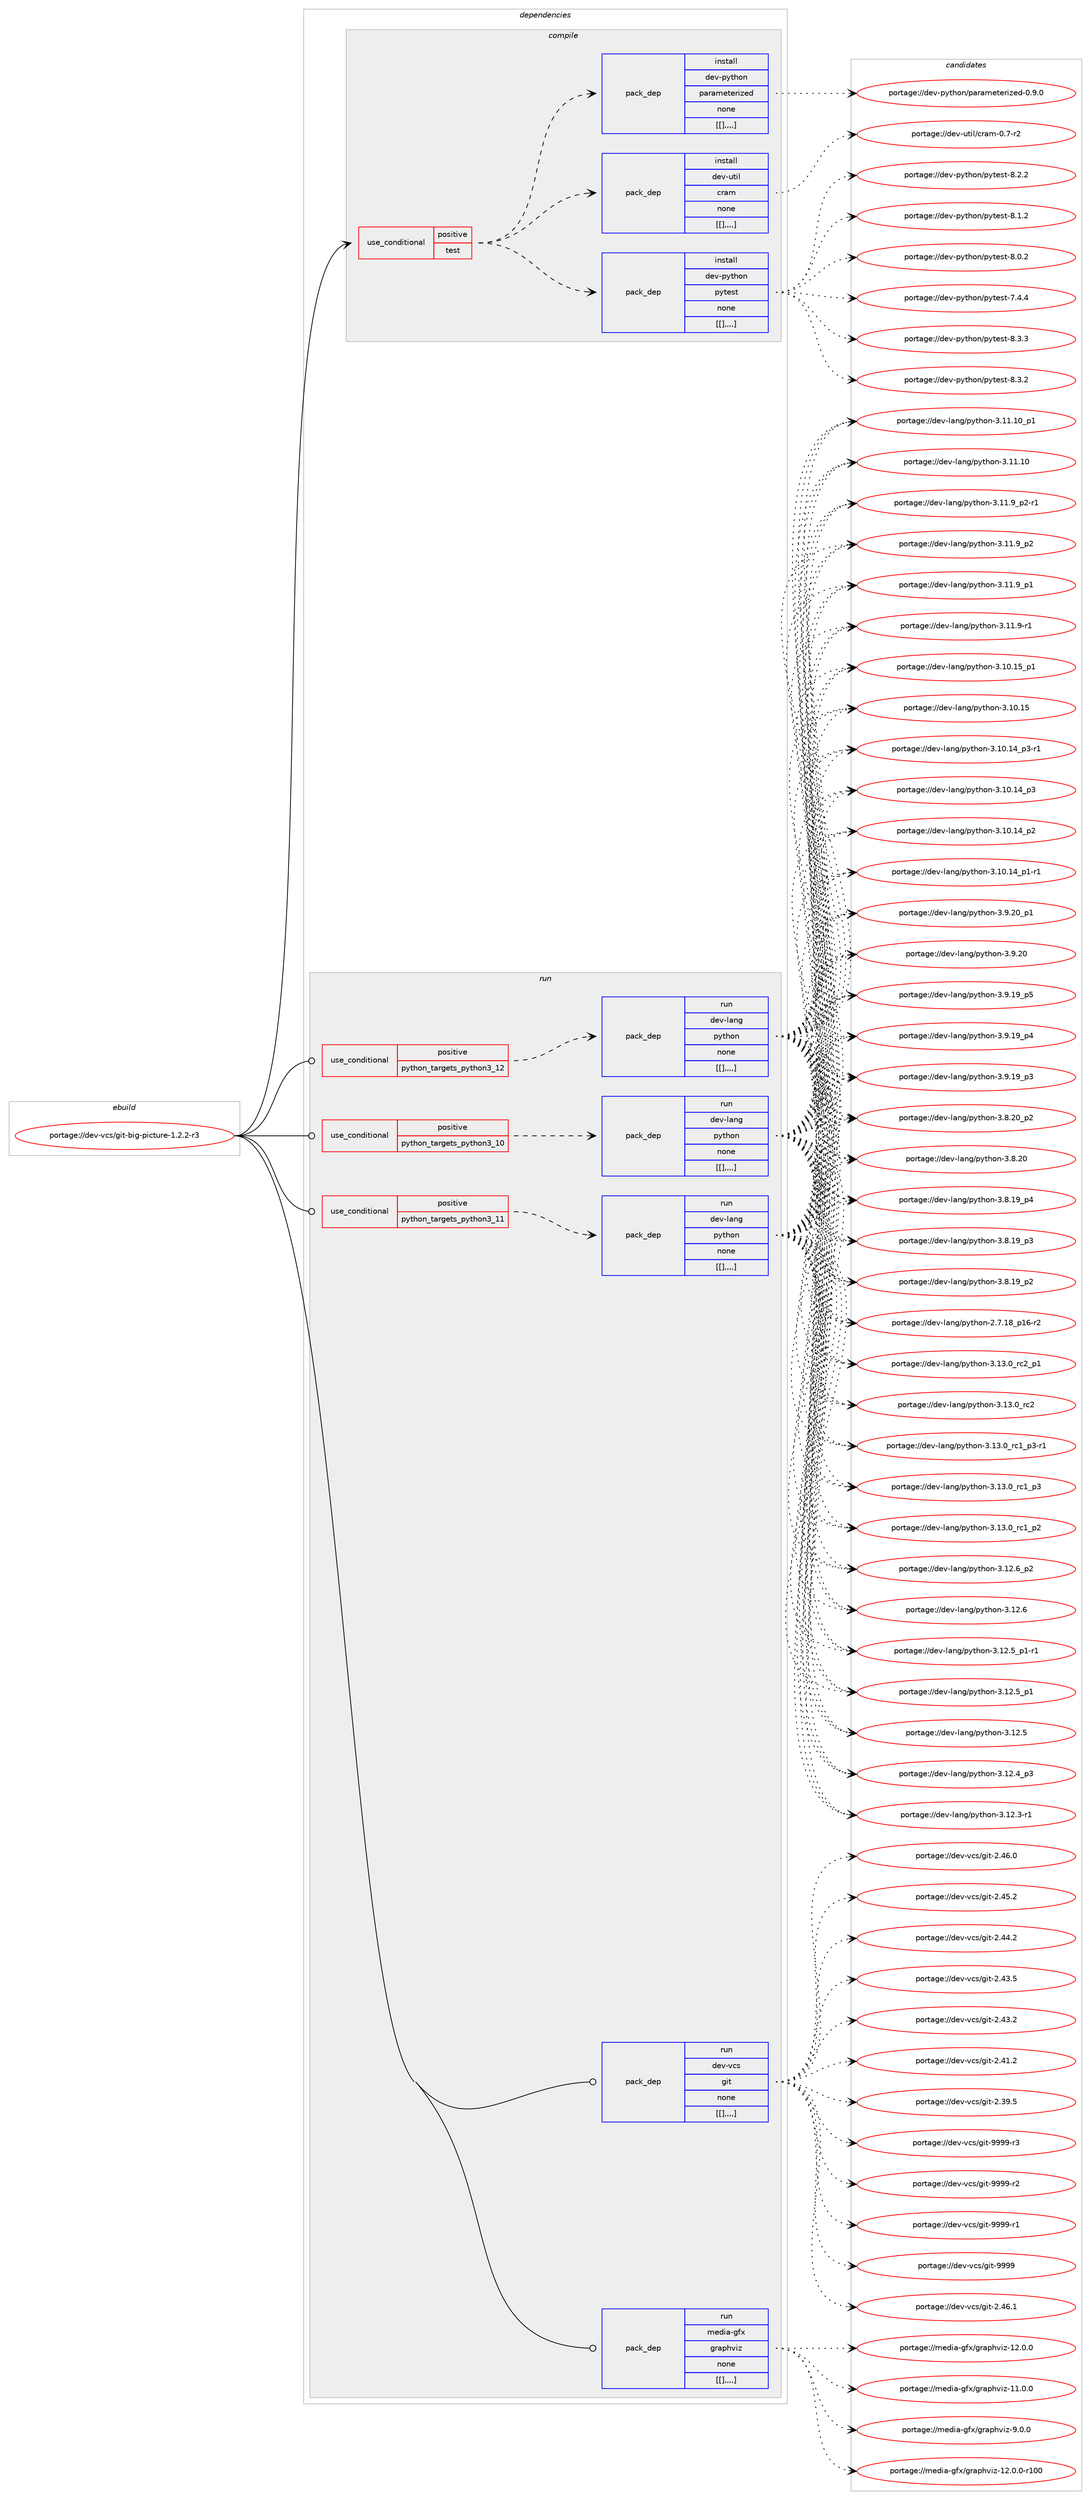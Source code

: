 digraph prolog {

# *************
# Graph options
# *************

newrank=true;
concentrate=true;
compound=true;
graph [rankdir=LR,fontname=Helvetica,fontsize=10,ranksep=1.5];#, ranksep=2.5, nodesep=0.2];
edge  [arrowhead=vee];
node  [fontname=Helvetica,fontsize=10];

# **********
# The ebuild
# **********

subgraph cluster_leftcol {
color=gray;
label=<<i>ebuild</i>>;
id [label="portage://dev-vcs/git-big-picture-1.2.2-r3", color=red, width=4, href="../dev-vcs/git-big-picture-1.2.2-r3.svg"];
}

# ****************
# The dependencies
# ****************

subgraph cluster_midcol {
color=gray;
label=<<i>dependencies</i>>;
subgraph cluster_compile {
fillcolor="#eeeeee";
style=filled;
label=<<i>compile</i>>;
subgraph cond64970 {
dependency227080 [label=<<TABLE BORDER="0" CELLBORDER="1" CELLSPACING="0" CELLPADDING="4"><TR><TD ROWSPAN="3" CELLPADDING="10">use_conditional</TD></TR><TR><TD>positive</TD></TR><TR><TD>test</TD></TR></TABLE>>, shape=none, color=red];
subgraph pack160652 {
dependency227081 [label=<<TABLE BORDER="0" CELLBORDER="1" CELLSPACING="0" CELLPADDING="4" WIDTH="220"><TR><TD ROWSPAN="6" CELLPADDING="30">pack_dep</TD></TR><TR><TD WIDTH="110">install</TD></TR><TR><TD>dev-python</TD></TR><TR><TD>parameterized</TD></TR><TR><TD>none</TD></TR><TR><TD>[[],,,,]</TD></TR></TABLE>>, shape=none, color=blue];
}
dependency227080:e -> dependency227081:w [weight=20,style="dashed",arrowhead="vee"];
subgraph pack160653 {
dependency227082 [label=<<TABLE BORDER="0" CELLBORDER="1" CELLSPACING="0" CELLPADDING="4" WIDTH="220"><TR><TD ROWSPAN="6" CELLPADDING="30">pack_dep</TD></TR><TR><TD WIDTH="110">install</TD></TR><TR><TD>dev-python</TD></TR><TR><TD>pytest</TD></TR><TR><TD>none</TD></TR><TR><TD>[[],,,,]</TD></TR></TABLE>>, shape=none, color=blue];
}
dependency227080:e -> dependency227082:w [weight=20,style="dashed",arrowhead="vee"];
subgraph pack160654 {
dependency227083 [label=<<TABLE BORDER="0" CELLBORDER="1" CELLSPACING="0" CELLPADDING="4" WIDTH="220"><TR><TD ROWSPAN="6" CELLPADDING="30">pack_dep</TD></TR><TR><TD WIDTH="110">install</TD></TR><TR><TD>dev-util</TD></TR><TR><TD>cram</TD></TR><TR><TD>none</TD></TR><TR><TD>[[],,,,]</TD></TR></TABLE>>, shape=none, color=blue];
}
dependency227080:e -> dependency227083:w [weight=20,style="dashed",arrowhead="vee"];
}
id:e -> dependency227080:w [weight=20,style="solid",arrowhead="vee"];
}
subgraph cluster_compileandrun {
fillcolor="#eeeeee";
style=filled;
label=<<i>compile and run</i>>;
}
subgraph cluster_run {
fillcolor="#eeeeee";
style=filled;
label=<<i>run</i>>;
subgraph cond64971 {
dependency227084 [label=<<TABLE BORDER="0" CELLBORDER="1" CELLSPACING="0" CELLPADDING="4"><TR><TD ROWSPAN="3" CELLPADDING="10">use_conditional</TD></TR><TR><TD>positive</TD></TR><TR><TD>python_targets_python3_10</TD></TR></TABLE>>, shape=none, color=red];
subgraph pack160655 {
dependency227085 [label=<<TABLE BORDER="0" CELLBORDER="1" CELLSPACING="0" CELLPADDING="4" WIDTH="220"><TR><TD ROWSPAN="6" CELLPADDING="30">pack_dep</TD></TR><TR><TD WIDTH="110">run</TD></TR><TR><TD>dev-lang</TD></TR><TR><TD>python</TD></TR><TR><TD>none</TD></TR><TR><TD>[[],,,,]</TD></TR></TABLE>>, shape=none, color=blue];
}
dependency227084:e -> dependency227085:w [weight=20,style="dashed",arrowhead="vee"];
}
id:e -> dependency227084:w [weight=20,style="solid",arrowhead="odot"];
subgraph cond64972 {
dependency227086 [label=<<TABLE BORDER="0" CELLBORDER="1" CELLSPACING="0" CELLPADDING="4"><TR><TD ROWSPAN="3" CELLPADDING="10">use_conditional</TD></TR><TR><TD>positive</TD></TR><TR><TD>python_targets_python3_11</TD></TR></TABLE>>, shape=none, color=red];
subgraph pack160656 {
dependency227087 [label=<<TABLE BORDER="0" CELLBORDER="1" CELLSPACING="0" CELLPADDING="4" WIDTH="220"><TR><TD ROWSPAN="6" CELLPADDING="30">pack_dep</TD></TR><TR><TD WIDTH="110">run</TD></TR><TR><TD>dev-lang</TD></TR><TR><TD>python</TD></TR><TR><TD>none</TD></TR><TR><TD>[[],,,,]</TD></TR></TABLE>>, shape=none, color=blue];
}
dependency227086:e -> dependency227087:w [weight=20,style="dashed",arrowhead="vee"];
}
id:e -> dependency227086:w [weight=20,style="solid",arrowhead="odot"];
subgraph cond64973 {
dependency227088 [label=<<TABLE BORDER="0" CELLBORDER="1" CELLSPACING="0" CELLPADDING="4"><TR><TD ROWSPAN="3" CELLPADDING="10">use_conditional</TD></TR><TR><TD>positive</TD></TR><TR><TD>python_targets_python3_12</TD></TR></TABLE>>, shape=none, color=red];
subgraph pack160657 {
dependency227089 [label=<<TABLE BORDER="0" CELLBORDER="1" CELLSPACING="0" CELLPADDING="4" WIDTH="220"><TR><TD ROWSPAN="6" CELLPADDING="30">pack_dep</TD></TR><TR><TD WIDTH="110">run</TD></TR><TR><TD>dev-lang</TD></TR><TR><TD>python</TD></TR><TR><TD>none</TD></TR><TR><TD>[[],,,,]</TD></TR></TABLE>>, shape=none, color=blue];
}
dependency227088:e -> dependency227089:w [weight=20,style="dashed",arrowhead="vee"];
}
id:e -> dependency227088:w [weight=20,style="solid",arrowhead="odot"];
subgraph pack160658 {
dependency227090 [label=<<TABLE BORDER="0" CELLBORDER="1" CELLSPACING="0" CELLPADDING="4" WIDTH="220"><TR><TD ROWSPAN="6" CELLPADDING="30">pack_dep</TD></TR><TR><TD WIDTH="110">run</TD></TR><TR><TD>dev-vcs</TD></TR><TR><TD>git</TD></TR><TR><TD>none</TD></TR><TR><TD>[[],,,,]</TD></TR></TABLE>>, shape=none, color=blue];
}
id:e -> dependency227090:w [weight=20,style="solid",arrowhead="odot"];
subgraph pack160659 {
dependency227091 [label=<<TABLE BORDER="0" CELLBORDER="1" CELLSPACING="0" CELLPADDING="4" WIDTH="220"><TR><TD ROWSPAN="6" CELLPADDING="30">pack_dep</TD></TR><TR><TD WIDTH="110">run</TD></TR><TR><TD>media-gfx</TD></TR><TR><TD>graphviz</TD></TR><TR><TD>none</TD></TR><TR><TD>[[],,,,]</TD></TR></TABLE>>, shape=none, color=blue];
}
id:e -> dependency227091:w [weight=20,style="solid",arrowhead="odot"];
}
}

# **************
# The candidates
# **************

subgraph cluster_choices {
rank=same;
color=gray;
label=<<i>candidates</i>>;

subgraph choice160652 {
color=black;
nodesep=1;
choice10010111845112121116104111110471129711497109101116101114105122101100454846574648 [label="portage://dev-python/parameterized-0.9.0", color=red, width=4,href="../dev-python/parameterized-0.9.0.svg"];
dependency227081:e -> choice10010111845112121116104111110471129711497109101116101114105122101100454846574648:w [style=dotted,weight="100"];
}
subgraph choice160653 {
color=black;
nodesep=1;
choice1001011184511212111610411111047112121116101115116455646514651 [label="portage://dev-python/pytest-8.3.3", color=red, width=4,href="../dev-python/pytest-8.3.3.svg"];
choice1001011184511212111610411111047112121116101115116455646514650 [label="portage://dev-python/pytest-8.3.2", color=red, width=4,href="../dev-python/pytest-8.3.2.svg"];
choice1001011184511212111610411111047112121116101115116455646504650 [label="portage://dev-python/pytest-8.2.2", color=red, width=4,href="../dev-python/pytest-8.2.2.svg"];
choice1001011184511212111610411111047112121116101115116455646494650 [label="portage://dev-python/pytest-8.1.2", color=red, width=4,href="../dev-python/pytest-8.1.2.svg"];
choice1001011184511212111610411111047112121116101115116455646484650 [label="portage://dev-python/pytest-8.0.2", color=red, width=4,href="../dev-python/pytest-8.0.2.svg"];
choice1001011184511212111610411111047112121116101115116455546524652 [label="portage://dev-python/pytest-7.4.4", color=red, width=4,href="../dev-python/pytest-7.4.4.svg"];
dependency227082:e -> choice1001011184511212111610411111047112121116101115116455646514651:w [style=dotted,weight="100"];
dependency227082:e -> choice1001011184511212111610411111047112121116101115116455646514650:w [style=dotted,weight="100"];
dependency227082:e -> choice1001011184511212111610411111047112121116101115116455646504650:w [style=dotted,weight="100"];
dependency227082:e -> choice1001011184511212111610411111047112121116101115116455646494650:w [style=dotted,weight="100"];
dependency227082:e -> choice1001011184511212111610411111047112121116101115116455646484650:w [style=dotted,weight="100"];
dependency227082:e -> choice1001011184511212111610411111047112121116101115116455546524652:w [style=dotted,weight="100"];
}
subgraph choice160654 {
color=black;
nodesep=1;
choice10010111845117116105108479911497109454846554511450 [label="portage://dev-util/cram-0.7-r2", color=red, width=4,href="../dev-util/cram-0.7-r2.svg"];
dependency227083:e -> choice10010111845117116105108479911497109454846554511450:w [style=dotted,weight="100"];
}
subgraph choice160655 {
color=black;
nodesep=1;
choice100101118451089711010347112121116104111110455146495146489511499509511249 [label="portage://dev-lang/python-3.13.0_rc2_p1", color=red, width=4,href="../dev-lang/python-3.13.0_rc2_p1.svg"];
choice10010111845108971101034711212111610411111045514649514648951149950 [label="portage://dev-lang/python-3.13.0_rc2", color=red, width=4,href="../dev-lang/python-3.13.0_rc2.svg"];
choice1001011184510897110103471121211161041111104551464951464895114994995112514511449 [label="portage://dev-lang/python-3.13.0_rc1_p3-r1", color=red, width=4,href="../dev-lang/python-3.13.0_rc1_p3-r1.svg"];
choice100101118451089711010347112121116104111110455146495146489511499499511251 [label="portage://dev-lang/python-3.13.0_rc1_p3", color=red, width=4,href="../dev-lang/python-3.13.0_rc1_p3.svg"];
choice100101118451089711010347112121116104111110455146495146489511499499511250 [label="portage://dev-lang/python-3.13.0_rc1_p2", color=red, width=4,href="../dev-lang/python-3.13.0_rc1_p2.svg"];
choice100101118451089711010347112121116104111110455146495046549511250 [label="portage://dev-lang/python-3.12.6_p2", color=red, width=4,href="../dev-lang/python-3.12.6_p2.svg"];
choice10010111845108971101034711212111610411111045514649504654 [label="portage://dev-lang/python-3.12.6", color=red, width=4,href="../dev-lang/python-3.12.6.svg"];
choice1001011184510897110103471121211161041111104551464950465395112494511449 [label="portage://dev-lang/python-3.12.5_p1-r1", color=red, width=4,href="../dev-lang/python-3.12.5_p1-r1.svg"];
choice100101118451089711010347112121116104111110455146495046539511249 [label="portage://dev-lang/python-3.12.5_p1", color=red, width=4,href="../dev-lang/python-3.12.5_p1.svg"];
choice10010111845108971101034711212111610411111045514649504653 [label="portage://dev-lang/python-3.12.5", color=red, width=4,href="../dev-lang/python-3.12.5.svg"];
choice100101118451089711010347112121116104111110455146495046529511251 [label="portage://dev-lang/python-3.12.4_p3", color=red, width=4,href="../dev-lang/python-3.12.4_p3.svg"];
choice100101118451089711010347112121116104111110455146495046514511449 [label="portage://dev-lang/python-3.12.3-r1", color=red, width=4,href="../dev-lang/python-3.12.3-r1.svg"];
choice10010111845108971101034711212111610411111045514649494649489511249 [label="portage://dev-lang/python-3.11.10_p1", color=red, width=4,href="../dev-lang/python-3.11.10_p1.svg"];
choice1001011184510897110103471121211161041111104551464949464948 [label="portage://dev-lang/python-3.11.10", color=red, width=4,href="../dev-lang/python-3.11.10.svg"];
choice1001011184510897110103471121211161041111104551464949465795112504511449 [label="portage://dev-lang/python-3.11.9_p2-r1", color=red, width=4,href="../dev-lang/python-3.11.9_p2-r1.svg"];
choice100101118451089711010347112121116104111110455146494946579511250 [label="portage://dev-lang/python-3.11.9_p2", color=red, width=4,href="../dev-lang/python-3.11.9_p2.svg"];
choice100101118451089711010347112121116104111110455146494946579511249 [label="portage://dev-lang/python-3.11.9_p1", color=red, width=4,href="../dev-lang/python-3.11.9_p1.svg"];
choice100101118451089711010347112121116104111110455146494946574511449 [label="portage://dev-lang/python-3.11.9-r1", color=red, width=4,href="../dev-lang/python-3.11.9-r1.svg"];
choice10010111845108971101034711212111610411111045514649484649539511249 [label="portage://dev-lang/python-3.10.15_p1", color=red, width=4,href="../dev-lang/python-3.10.15_p1.svg"];
choice1001011184510897110103471121211161041111104551464948464953 [label="portage://dev-lang/python-3.10.15", color=red, width=4,href="../dev-lang/python-3.10.15.svg"];
choice100101118451089711010347112121116104111110455146494846495295112514511449 [label="portage://dev-lang/python-3.10.14_p3-r1", color=red, width=4,href="../dev-lang/python-3.10.14_p3-r1.svg"];
choice10010111845108971101034711212111610411111045514649484649529511251 [label="portage://dev-lang/python-3.10.14_p3", color=red, width=4,href="../dev-lang/python-3.10.14_p3.svg"];
choice10010111845108971101034711212111610411111045514649484649529511250 [label="portage://dev-lang/python-3.10.14_p2", color=red, width=4,href="../dev-lang/python-3.10.14_p2.svg"];
choice100101118451089711010347112121116104111110455146494846495295112494511449 [label="portage://dev-lang/python-3.10.14_p1-r1", color=red, width=4,href="../dev-lang/python-3.10.14_p1-r1.svg"];
choice100101118451089711010347112121116104111110455146574650489511249 [label="portage://dev-lang/python-3.9.20_p1", color=red, width=4,href="../dev-lang/python-3.9.20_p1.svg"];
choice10010111845108971101034711212111610411111045514657465048 [label="portage://dev-lang/python-3.9.20", color=red, width=4,href="../dev-lang/python-3.9.20.svg"];
choice100101118451089711010347112121116104111110455146574649579511253 [label="portage://dev-lang/python-3.9.19_p5", color=red, width=4,href="../dev-lang/python-3.9.19_p5.svg"];
choice100101118451089711010347112121116104111110455146574649579511252 [label="portage://dev-lang/python-3.9.19_p4", color=red, width=4,href="../dev-lang/python-3.9.19_p4.svg"];
choice100101118451089711010347112121116104111110455146574649579511251 [label="portage://dev-lang/python-3.9.19_p3", color=red, width=4,href="../dev-lang/python-3.9.19_p3.svg"];
choice100101118451089711010347112121116104111110455146564650489511250 [label="portage://dev-lang/python-3.8.20_p2", color=red, width=4,href="../dev-lang/python-3.8.20_p2.svg"];
choice10010111845108971101034711212111610411111045514656465048 [label="portage://dev-lang/python-3.8.20", color=red, width=4,href="../dev-lang/python-3.8.20.svg"];
choice100101118451089711010347112121116104111110455146564649579511252 [label="portage://dev-lang/python-3.8.19_p4", color=red, width=4,href="../dev-lang/python-3.8.19_p4.svg"];
choice100101118451089711010347112121116104111110455146564649579511251 [label="portage://dev-lang/python-3.8.19_p3", color=red, width=4,href="../dev-lang/python-3.8.19_p3.svg"];
choice100101118451089711010347112121116104111110455146564649579511250 [label="portage://dev-lang/python-3.8.19_p2", color=red, width=4,href="../dev-lang/python-3.8.19_p2.svg"];
choice100101118451089711010347112121116104111110455046554649569511249544511450 [label="portage://dev-lang/python-2.7.18_p16-r2", color=red, width=4,href="../dev-lang/python-2.7.18_p16-r2.svg"];
dependency227085:e -> choice100101118451089711010347112121116104111110455146495146489511499509511249:w [style=dotted,weight="100"];
dependency227085:e -> choice10010111845108971101034711212111610411111045514649514648951149950:w [style=dotted,weight="100"];
dependency227085:e -> choice1001011184510897110103471121211161041111104551464951464895114994995112514511449:w [style=dotted,weight="100"];
dependency227085:e -> choice100101118451089711010347112121116104111110455146495146489511499499511251:w [style=dotted,weight="100"];
dependency227085:e -> choice100101118451089711010347112121116104111110455146495146489511499499511250:w [style=dotted,weight="100"];
dependency227085:e -> choice100101118451089711010347112121116104111110455146495046549511250:w [style=dotted,weight="100"];
dependency227085:e -> choice10010111845108971101034711212111610411111045514649504654:w [style=dotted,weight="100"];
dependency227085:e -> choice1001011184510897110103471121211161041111104551464950465395112494511449:w [style=dotted,weight="100"];
dependency227085:e -> choice100101118451089711010347112121116104111110455146495046539511249:w [style=dotted,weight="100"];
dependency227085:e -> choice10010111845108971101034711212111610411111045514649504653:w [style=dotted,weight="100"];
dependency227085:e -> choice100101118451089711010347112121116104111110455146495046529511251:w [style=dotted,weight="100"];
dependency227085:e -> choice100101118451089711010347112121116104111110455146495046514511449:w [style=dotted,weight="100"];
dependency227085:e -> choice10010111845108971101034711212111610411111045514649494649489511249:w [style=dotted,weight="100"];
dependency227085:e -> choice1001011184510897110103471121211161041111104551464949464948:w [style=dotted,weight="100"];
dependency227085:e -> choice1001011184510897110103471121211161041111104551464949465795112504511449:w [style=dotted,weight="100"];
dependency227085:e -> choice100101118451089711010347112121116104111110455146494946579511250:w [style=dotted,weight="100"];
dependency227085:e -> choice100101118451089711010347112121116104111110455146494946579511249:w [style=dotted,weight="100"];
dependency227085:e -> choice100101118451089711010347112121116104111110455146494946574511449:w [style=dotted,weight="100"];
dependency227085:e -> choice10010111845108971101034711212111610411111045514649484649539511249:w [style=dotted,weight="100"];
dependency227085:e -> choice1001011184510897110103471121211161041111104551464948464953:w [style=dotted,weight="100"];
dependency227085:e -> choice100101118451089711010347112121116104111110455146494846495295112514511449:w [style=dotted,weight="100"];
dependency227085:e -> choice10010111845108971101034711212111610411111045514649484649529511251:w [style=dotted,weight="100"];
dependency227085:e -> choice10010111845108971101034711212111610411111045514649484649529511250:w [style=dotted,weight="100"];
dependency227085:e -> choice100101118451089711010347112121116104111110455146494846495295112494511449:w [style=dotted,weight="100"];
dependency227085:e -> choice100101118451089711010347112121116104111110455146574650489511249:w [style=dotted,weight="100"];
dependency227085:e -> choice10010111845108971101034711212111610411111045514657465048:w [style=dotted,weight="100"];
dependency227085:e -> choice100101118451089711010347112121116104111110455146574649579511253:w [style=dotted,weight="100"];
dependency227085:e -> choice100101118451089711010347112121116104111110455146574649579511252:w [style=dotted,weight="100"];
dependency227085:e -> choice100101118451089711010347112121116104111110455146574649579511251:w [style=dotted,weight="100"];
dependency227085:e -> choice100101118451089711010347112121116104111110455146564650489511250:w [style=dotted,weight="100"];
dependency227085:e -> choice10010111845108971101034711212111610411111045514656465048:w [style=dotted,weight="100"];
dependency227085:e -> choice100101118451089711010347112121116104111110455146564649579511252:w [style=dotted,weight="100"];
dependency227085:e -> choice100101118451089711010347112121116104111110455146564649579511251:w [style=dotted,weight="100"];
dependency227085:e -> choice100101118451089711010347112121116104111110455146564649579511250:w [style=dotted,weight="100"];
dependency227085:e -> choice100101118451089711010347112121116104111110455046554649569511249544511450:w [style=dotted,weight="100"];
}
subgraph choice160656 {
color=black;
nodesep=1;
choice100101118451089711010347112121116104111110455146495146489511499509511249 [label="portage://dev-lang/python-3.13.0_rc2_p1", color=red, width=4,href="../dev-lang/python-3.13.0_rc2_p1.svg"];
choice10010111845108971101034711212111610411111045514649514648951149950 [label="portage://dev-lang/python-3.13.0_rc2", color=red, width=4,href="../dev-lang/python-3.13.0_rc2.svg"];
choice1001011184510897110103471121211161041111104551464951464895114994995112514511449 [label="portage://dev-lang/python-3.13.0_rc1_p3-r1", color=red, width=4,href="../dev-lang/python-3.13.0_rc1_p3-r1.svg"];
choice100101118451089711010347112121116104111110455146495146489511499499511251 [label="portage://dev-lang/python-3.13.0_rc1_p3", color=red, width=4,href="../dev-lang/python-3.13.0_rc1_p3.svg"];
choice100101118451089711010347112121116104111110455146495146489511499499511250 [label="portage://dev-lang/python-3.13.0_rc1_p2", color=red, width=4,href="../dev-lang/python-3.13.0_rc1_p2.svg"];
choice100101118451089711010347112121116104111110455146495046549511250 [label="portage://dev-lang/python-3.12.6_p2", color=red, width=4,href="../dev-lang/python-3.12.6_p2.svg"];
choice10010111845108971101034711212111610411111045514649504654 [label="portage://dev-lang/python-3.12.6", color=red, width=4,href="../dev-lang/python-3.12.6.svg"];
choice1001011184510897110103471121211161041111104551464950465395112494511449 [label="portage://dev-lang/python-3.12.5_p1-r1", color=red, width=4,href="../dev-lang/python-3.12.5_p1-r1.svg"];
choice100101118451089711010347112121116104111110455146495046539511249 [label="portage://dev-lang/python-3.12.5_p1", color=red, width=4,href="../dev-lang/python-3.12.5_p1.svg"];
choice10010111845108971101034711212111610411111045514649504653 [label="portage://dev-lang/python-3.12.5", color=red, width=4,href="../dev-lang/python-3.12.5.svg"];
choice100101118451089711010347112121116104111110455146495046529511251 [label="portage://dev-lang/python-3.12.4_p3", color=red, width=4,href="../dev-lang/python-3.12.4_p3.svg"];
choice100101118451089711010347112121116104111110455146495046514511449 [label="portage://dev-lang/python-3.12.3-r1", color=red, width=4,href="../dev-lang/python-3.12.3-r1.svg"];
choice10010111845108971101034711212111610411111045514649494649489511249 [label="portage://dev-lang/python-3.11.10_p1", color=red, width=4,href="../dev-lang/python-3.11.10_p1.svg"];
choice1001011184510897110103471121211161041111104551464949464948 [label="portage://dev-lang/python-3.11.10", color=red, width=4,href="../dev-lang/python-3.11.10.svg"];
choice1001011184510897110103471121211161041111104551464949465795112504511449 [label="portage://dev-lang/python-3.11.9_p2-r1", color=red, width=4,href="../dev-lang/python-3.11.9_p2-r1.svg"];
choice100101118451089711010347112121116104111110455146494946579511250 [label="portage://dev-lang/python-3.11.9_p2", color=red, width=4,href="../dev-lang/python-3.11.9_p2.svg"];
choice100101118451089711010347112121116104111110455146494946579511249 [label="portage://dev-lang/python-3.11.9_p1", color=red, width=4,href="../dev-lang/python-3.11.9_p1.svg"];
choice100101118451089711010347112121116104111110455146494946574511449 [label="portage://dev-lang/python-3.11.9-r1", color=red, width=4,href="../dev-lang/python-3.11.9-r1.svg"];
choice10010111845108971101034711212111610411111045514649484649539511249 [label="portage://dev-lang/python-3.10.15_p1", color=red, width=4,href="../dev-lang/python-3.10.15_p1.svg"];
choice1001011184510897110103471121211161041111104551464948464953 [label="portage://dev-lang/python-3.10.15", color=red, width=4,href="../dev-lang/python-3.10.15.svg"];
choice100101118451089711010347112121116104111110455146494846495295112514511449 [label="portage://dev-lang/python-3.10.14_p3-r1", color=red, width=4,href="../dev-lang/python-3.10.14_p3-r1.svg"];
choice10010111845108971101034711212111610411111045514649484649529511251 [label="portage://dev-lang/python-3.10.14_p3", color=red, width=4,href="../dev-lang/python-3.10.14_p3.svg"];
choice10010111845108971101034711212111610411111045514649484649529511250 [label="portage://dev-lang/python-3.10.14_p2", color=red, width=4,href="../dev-lang/python-3.10.14_p2.svg"];
choice100101118451089711010347112121116104111110455146494846495295112494511449 [label="portage://dev-lang/python-3.10.14_p1-r1", color=red, width=4,href="../dev-lang/python-3.10.14_p1-r1.svg"];
choice100101118451089711010347112121116104111110455146574650489511249 [label="portage://dev-lang/python-3.9.20_p1", color=red, width=4,href="../dev-lang/python-3.9.20_p1.svg"];
choice10010111845108971101034711212111610411111045514657465048 [label="portage://dev-lang/python-3.9.20", color=red, width=4,href="../dev-lang/python-3.9.20.svg"];
choice100101118451089711010347112121116104111110455146574649579511253 [label="portage://dev-lang/python-3.9.19_p5", color=red, width=4,href="../dev-lang/python-3.9.19_p5.svg"];
choice100101118451089711010347112121116104111110455146574649579511252 [label="portage://dev-lang/python-3.9.19_p4", color=red, width=4,href="../dev-lang/python-3.9.19_p4.svg"];
choice100101118451089711010347112121116104111110455146574649579511251 [label="portage://dev-lang/python-3.9.19_p3", color=red, width=4,href="../dev-lang/python-3.9.19_p3.svg"];
choice100101118451089711010347112121116104111110455146564650489511250 [label="portage://dev-lang/python-3.8.20_p2", color=red, width=4,href="../dev-lang/python-3.8.20_p2.svg"];
choice10010111845108971101034711212111610411111045514656465048 [label="portage://dev-lang/python-3.8.20", color=red, width=4,href="../dev-lang/python-3.8.20.svg"];
choice100101118451089711010347112121116104111110455146564649579511252 [label="portage://dev-lang/python-3.8.19_p4", color=red, width=4,href="../dev-lang/python-3.8.19_p4.svg"];
choice100101118451089711010347112121116104111110455146564649579511251 [label="portage://dev-lang/python-3.8.19_p3", color=red, width=4,href="../dev-lang/python-3.8.19_p3.svg"];
choice100101118451089711010347112121116104111110455146564649579511250 [label="portage://dev-lang/python-3.8.19_p2", color=red, width=4,href="../dev-lang/python-3.8.19_p2.svg"];
choice100101118451089711010347112121116104111110455046554649569511249544511450 [label="portage://dev-lang/python-2.7.18_p16-r2", color=red, width=4,href="../dev-lang/python-2.7.18_p16-r2.svg"];
dependency227087:e -> choice100101118451089711010347112121116104111110455146495146489511499509511249:w [style=dotted,weight="100"];
dependency227087:e -> choice10010111845108971101034711212111610411111045514649514648951149950:w [style=dotted,weight="100"];
dependency227087:e -> choice1001011184510897110103471121211161041111104551464951464895114994995112514511449:w [style=dotted,weight="100"];
dependency227087:e -> choice100101118451089711010347112121116104111110455146495146489511499499511251:w [style=dotted,weight="100"];
dependency227087:e -> choice100101118451089711010347112121116104111110455146495146489511499499511250:w [style=dotted,weight="100"];
dependency227087:e -> choice100101118451089711010347112121116104111110455146495046549511250:w [style=dotted,weight="100"];
dependency227087:e -> choice10010111845108971101034711212111610411111045514649504654:w [style=dotted,weight="100"];
dependency227087:e -> choice1001011184510897110103471121211161041111104551464950465395112494511449:w [style=dotted,weight="100"];
dependency227087:e -> choice100101118451089711010347112121116104111110455146495046539511249:w [style=dotted,weight="100"];
dependency227087:e -> choice10010111845108971101034711212111610411111045514649504653:w [style=dotted,weight="100"];
dependency227087:e -> choice100101118451089711010347112121116104111110455146495046529511251:w [style=dotted,weight="100"];
dependency227087:e -> choice100101118451089711010347112121116104111110455146495046514511449:w [style=dotted,weight="100"];
dependency227087:e -> choice10010111845108971101034711212111610411111045514649494649489511249:w [style=dotted,weight="100"];
dependency227087:e -> choice1001011184510897110103471121211161041111104551464949464948:w [style=dotted,weight="100"];
dependency227087:e -> choice1001011184510897110103471121211161041111104551464949465795112504511449:w [style=dotted,weight="100"];
dependency227087:e -> choice100101118451089711010347112121116104111110455146494946579511250:w [style=dotted,weight="100"];
dependency227087:e -> choice100101118451089711010347112121116104111110455146494946579511249:w [style=dotted,weight="100"];
dependency227087:e -> choice100101118451089711010347112121116104111110455146494946574511449:w [style=dotted,weight="100"];
dependency227087:e -> choice10010111845108971101034711212111610411111045514649484649539511249:w [style=dotted,weight="100"];
dependency227087:e -> choice1001011184510897110103471121211161041111104551464948464953:w [style=dotted,weight="100"];
dependency227087:e -> choice100101118451089711010347112121116104111110455146494846495295112514511449:w [style=dotted,weight="100"];
dependency227087:e -> choice10010111845108971101034711212111610411111045514649484649529511251:w [style=dotted,weight="100"];
dependency227087:e -> choice10010111845108971101034711212111610411111045514649484649529511250:w [style=dotted,weight="100"];
dependency227087:e -> choice100101118451089711010347112121116104111110455146494846495295112494511449:w [style=dotted,weight="100"];
dependency227087:e -> choice100101118451089711010347112121116104111110455146574650489511249:w [style=dotted,weight="100"];
dependency227087:e -> choice10010111845108971101034711212111610411111045514657465048:w [style=dotted,weight="100"];
dependency227087:e -> choice100101118451089711010347112121116104111110455146574649579511253:w [style=dotted,weight="100"];
dependency227087:e -> choice100101118451089711010347112121116104111110455146574649579511252:w [style=dotted,weight="100"];
dependency227087:e -> choice100101118451089711010347112121116104111110455146574649579511251:w [style=dotted,weight="100"];
dependency227087:e -> choice100101118451089711010347112121116104111110455146564650489511250:w [style=dotted,weight="100"];
dependency227087:e -> choice10010111845108971101034711212111610411111045514656465048:w [style=dotted,weight="100"];
dependency227087:e -> choice100101118451089711010347112121116104111110455146564649579511252:w [style=dotted,weight="100"];
dependency227087:e -> choice100101118451089711010347112121116104111110455146564649579511251:w [style=dotted,weight="100"];
dependency227087:e -> choice100101118451089711010347112121116104111110455146564649579511250:w [style=dotted,weight="100"];
dependency227087:e -> choice100101118451089711010347112121116104111110455046554649569511249544511450:w [style=dotted,weight="100"];
}
subgraph choice160657 {
color=black;
nodesep=1;
choice100101118451089711010347112121116104111110455146495146489511499509511249 [label="portage://dev-lang/python-3.13.0_rc2_p1", color=red, width=4,href="../dev-lang/python-3.13.0_rc2_p1.svg"];
choice10010111845108971101034711212111610411111045514649514648951149950 [label="portage://dev-lang/python-3.13.0_rc2", color=red, width=4,href="../dev-lang/python-3.13.0_rc2.svg"];
choice1001011184510897110103471121211161041111104551464951464895114994995112514511449 [label="portage://dev-lang/python-3.13.0_rc1_p3-r1", color=red, width=4,href="../dev-lang/python-3.13.0_rc1_p3-r1.svg"];
choice100101118451089711010347112121116104111110455146495146489511499499511251 [label="portage://dev-lang/python-3.13.0_rc1_p3", color=red, width=4,href="../dev-lang/python-3.13.0_rc1_p3.svg"];
choice100101118451089711010347112121116104111110455146495146489511499499511250 [label="portage://dev-lang/python-3.13.0_rc1_p2", color=red, width=4,href="../dev-lang/python-3.13.0_rc1_p2.svg"];
choice100101118451089711010347112121116104111110455146495046549511250 [label="portage://dev-lang/python-3.12.6_p2", color=red, width=4,href="../dev-lang/python-3.12.6_p2.svg"];
choice10010111845108971101034711212111610411111045514649504654 [label="portage://dev-lang/python-3.12.6", color=red, width=4,href="../dev-lang/python-3.12.6.svg"];
choice1001011184510897110103471121211161041111104551464950465395112494511449 [label="portage://dev-lang/python-3.12.5_p1-r1", color=red, width=4,href="../dev-lang/python-3.12.5_p1-r1.svg"];
choice100101118451089711010347112121116104111110455146495046539511249 [label="portage://dev-lang/python-3.12.5_p1", color=red, width=4,href="../dev-lang/python-3.12.5_p1.svg"];
choice10010111845108971101034711212111610411111045514649504653 [label="portage://dev-lang/python-3.12.5", color=red, width=4,href="../dev-lang/python-3.12.5.svg"];
choice100101118451089711010347112121116104111110455146495046529511251 [label="portage://dev-lang/python-3.12.4_p3", color=red, width=4,href="../dev-lang/python-3.12.4_p3.svg"];
choice100101118451089711010347112121116104111110455146495046514511449 [label="portage://dev-lang/python-3.12.3-r1", color=red, width=4,href="../dev-lang/python-3.12.3-r1.svg"];
choice10010111845108971101034711212111610411111045514649494649489511249 [label="portage://dev-lang/python-3.11.10_p1", color=red, width=4,href="../dev-lang/python-3.11.10_p1.svg"];
choice1001011184510897110103471121211161041111104551464949464948 [label="portage://dev-lang/python-3.11.10", color=red, width=4,href="../dev-lang/python-3.11.10.svg"];
choice1001011184510897110103471121211161041111104551464949465795112504511449 [label="portage://dev-lang/python-3.11.9_p2-r1", color=red, width=4,href="../dev-lang/python-3.11.9_p2-r1.svg"];
choice100101118451089711010347112121116104111110455146494946579511250 [label="portage://dev-lang/python-3.11.9_p2", color=red, width=4,href="../dev-lang/python-3.11.9_p2.svg"];
choice100101118451089711010347112121116104111110455146494946579511249 [label="portage://dev-lang/python-3.11.9_p1", color=red, width=4,href="../dev-lang/python-3.11.9_p1.svg"];
choice100101118451089711010347112121116104111110455146494946574511449 [label="portage://dev-lang/python-3.11.9-r1", color=red, width=4,href="../dev-lang/python-3.11.9-r1.svg"];
choice10010111845108971101034711212111610411111045514649484649539511249 [label="portage://dev-lang/python-3.10.15_p1", color=red, width=4,href="../dev-lang/python-3.10.15_p1.svg"];
choice1001011184510897110103471121211161041111104551464948464953 [label="portage://dev-lang/python-3.10.15", color=red, width=4,href="../dev-lang/python-3.10.15.svg"];
choice100101118451089711010347112121116104111110455146494846495295112514511449 [label="portage://dev-lang/python-3.10.14_p3-r1", color=red, width=4,href="../dev-lang/python-3.10.14_p3-r1.svg"];
choice10010111845108971101034711212111610411111045514649484649529511251 [label="portage://dev-lang/python-3.10.14_p3", color=red, width=4,href="../dev-lang/python-3.10.14_p3.svg"];
choice10010111845108971101034711212111610411111045514649484649529511250 [label="portage://dev-lang/python-3.10.14_p2", color=red, width=4,href="../dev-lang/python-3.10.14_p2.svg"];
choice100101118451089711010347112121116104111110455146494846495295112494511449 [label="portage://dev-lang/python-3.10.14_p1-r1", color=red, width=4,href="../dev-lang/python-3.10.14_p1-r1.svg"];
choice100101118451089711010347112121116104111110455146574650489511249 [label="portage://dev-lang/python-3.9.20_p1", color=red, width=4,href="../dev-lang/python-3.9.20_p1.svg"];
choice10010111845108971101034711212111610411111045514657465048 [label="portage://dev-lang/python-3.9.20", color=red, width=4,href="../dev-lang/python-3.9.20.svg"];
choice100101118451089711010347112121116104111110455146574649579511253 [label="portage://dev-lang/python-3.9.19_p5", color=red, width=4,href="../dev-lang/python-3.9.19_p5.svg"];
choice100101118451089711010347112121116104111110455146574649579511252 [label="portage://dev-lang/python-3.9.19_p4", color=red, width=4,href="../dev-lang/python-3.9.19_p4.svg"];
choice100101118451089711010347112121116104111110455146574649579511251 [label="portage://dev-lang/python-3.9.19_p3", color=red, width=4,href="../dev-lang/python-3.9.19_p3.svg"];
choice100101118451089711010347112121116104111110455146564650489511250 [label="portage://dev-lang/python-3.8.20_p2", color=red, width=4,href="../dev-lang/python-3.8.20_p2.svg"];
choice10010111845108971101034711212111610411111045514656465048 [label="portage://dev-lang/python-3.8.20", color=red, width=4,href="../dev-lang/python-3.8.20.svg"];
choice100101118451089711010347112121116104111110455146564649579511252 [label="portage://dev-lang/python-3.8.19_p4", color=red, width=4,href="../dev-lang/python-3.8.19_p4.svg"];
choice100101118451089711010347112121116104111110455146564649579511251 [label="portage://dev-lang/python-3.8.19_p3", color=red, width=4,href="../dev-lang/python-3.8.19_p3.svg"];
choice100101118451089711010347112121116104111110455146564649579511250 [label="portage://dev-lang/python-3.8.19_p2", color=red, width=4,href="../dev-lang/python-3.8.19_p2.svg"];
choice100101118451089711010347112121116104111110455046554649569511249544511450 [label="portage://dev-lang/python-2.7.18_p16-r2", color=red, width=4,href="../dev-lang/python-2.7.18_p16-r2.svg"];
dependency227089:e -> choice100101118451089711010347112121116104111110455146495146489511499509511249:w [style=dotted,weight="100"];
dependency227089:e -> choice10010111845108971101034711212111610411111045514649514648951149950:w [style=dotted,weight="100"];
dependency227089:e -> choice1001011184510897110103471121211161041111104551464951464895114994995112514511449:w [style=dotted,weight="100"];
dependency227089:e -> choice100101118451089711010347112121116104111110455146495146489511499499511251:w [style=dotted,weight="100"];
dependency227089:e -> choice100101118451089711010347112121116104111110455146495146489511499499511250:w [style=dotted,weight="100"];
dependency227089:e -> choice100101118451089711010347112121116104111110455146495046549511250:w [style=dotted,weight="100"];
dependency227089:e -> choice10010111845108971101034711212111610411111045514649504654:w [style=dotted,weight="100"];
dependency227089:e -> choice1001011184510897110103471121211161041111104551464950465395112494511449:w [style=dotted,weight="100"];
dependency227089:e -> choice100101118451089711010347112121116104111110455146495046539511249:w [style=dotted,weight="100"];
dependency227089:e -> choice10010111845108971101034711212111610411111045514649504653:w [style=dotted,weight="100"];
dependency227089:e -> choice100101118451089711010347112121116104111110455146495046529511251:w [style=dotted,weight="100"];
dependency227089:e -> choice100101118451089711010347112121116104111110455146495046514511449:w [style=dotted,weight="100"];
dependency227089:e -> choice10010111845108971101034711212111610411111045514649494649489511249:w [style=dotted,weight="100"];
dependency227089:e -> choice1001011184510897110103471121211161041111104551464949464948:w [style=dotted,weight="100"];
dependency227089:e -> choice1001011184510897110103471121211161041111104551464949465795112504511449:w [style=dotted,weight="100"];
dependency227089:e -> choice100101118451089711010347112121116104111110455146494946579511250:w [style=dotted,weight="100"];
dependency227089:e -> choice100101118451089711010347112121116104111110455146494946579511249:w [style=dotted,weight="100"];
dependency227089:e -> choice100101118451089711010347112121116104111110455146494946574511449:w [style=dotted,weight="100"];
dependency227089:e -> choice10010111845108971101034711212111610411111045514649484649539511249:w [style=dotted,weight="100"];
dependency227089:e -> choice1001011184510897110103471121211161041111104551464948464953:w [style=dotted,weight="100"];
dependency227089:e -> choice100101118451089711010347112121116104111110455146494846495295112514511449:w [style=dotted,weight="100"];
dependency227089:e -> choice10010111845108971101034711212111610411111045514649484649529511251:w [style=dotted,weight="100"];
dependency227089:e -> choice10010111845108971101034711212111610411111045514649484649529511250:w [style=dotted,weight="100"];
dependency227089:e -> choice100101118451089711010347112121116104111110455146494846495295112494511449:w [style=dotted,weight="100"];
dependency227089:e -> choice100101118451089711010347112121116104111110455146574650489511249:w [style=dotted,weight="100"];
dependency227089:e -> choice10010111845108971101034711212111610411111045514657465048:w [style=dotted,weight="100"];
dependency227089:e -> choice100101118451089711010347112121116104111110455146574649579511253:w [style=dotted,weight="100"];
dependency227089:e -> choice100101118451089711010347112121116104111110455146574649579511252:w [style=dotted,weight="100"];
dependency227089:e -> choice100101118451089711010347112121116104111110455146574649579511251:w [style=dotted,weight="100"];
dependency227089:e -> choice100101118451089711010347112121116104111110455146564650489511250:w [style=dotted,weight="100"];
dependency227089:e -> choice10010111845108971101034711212111610411111045514656465048:w [style=dotted,weight="100"];
dependency227089:e -> choice100101118451089711010347112121116104111110455146564649579511252:w [style=dotted,weight="100"];
dependency227089:e -> choice100101118451089711010347112121116104111110455146564649579511251:w [style=dotted,weight="100"];
dependency227089:e -> choice100101118451089711010347112121116104111110455146564649579511250:w [style=dotted,weight="100"];
dependency227089:e -> choice100101118451089711010347112121116104111110455046554649569511249544511450:w [style=dotted,weight="100"];
}
subgraph choice160658 {
color=black;
nodesep=1;
choice10010111845118991154710310511645575757574511451 [label="portage://dev-vcs/git-9999-r3", color=red, width=4,href="../dev-vcs/git-9999-r3.svg"];
choice10010111845118991154710310511645575757574511450 [label="portage://dev-vcs/git-9999-r2", color=red, width=4,href="../dev-vcs/git-9999-r2.svg"];
choice10010111845118991154710310511645575757574511449 [label="portage://dev-vcs/git-9999-r1", color=red, width=4,href="../dev-vcs/git-9999-r1.svg"];
choice1001011184511899115471031051164557575757 [label="portage://dev-vcs/git-9999", color=red, width=4,href="../dev-vcs/git-9999.svg"];
choice10010111845118991154710310511645504652544649 [label="portage://dev-vcs/git-2.46.1", color=red, width=4,href="../dev-vcs/git-2.46.1.svg"];
choice10010111845118991154710310511645504652544648 [label="portage://dev-vcs/git-2.46.0", color=red, width=4,href="../dev-vcs/git-2.46.0.svg"];
choice10010111845118991154710310511645504652534650 [label="portage://dev-vcs/git-2.45.2", color=red, width=4,href="../dev-vcs/git-2.45.2.svg"];
choice10010111845118991154710310511645504652524650 [label="portage://dev-vcs/git-2.44.2", color=red, width=4,href="../dev-vcs/git-2.44.2.svg"];
choice10010111845118991154710310511645504652514653 [label="portage://dev-vcs/git-2.43.5", color=red, width=4,href="../dev-vcs/git-2.43.5.svg"];
choice10010111845118991154710310511645504652514650 [label="portage://dev-vcs/git-2.43.2", color=red, width=4,href="../dev-vcs/git-2.43.2.svg"];
choice10010111845118991154710310511645504652494650 [label="portage://dev-vcs/git-2.41.2", color=red, width=4,href="../dev-vcs/git-2.41.2.svg"];
choice10010111845118991154710310511645504651574653 [label="portage://dev-vcs/git-2.39.5", color=red, width=4,href="../dev-vcs/git-2.39.5.svg"];
dependency227090:e -> choice10010111845118991154710310511645575757574511451:w [style=dotted,weight="100"];
dependency227090:e -> choice10010111845118991154710310511645575757574511450:w [style=dotted,weight="100"];
dependency227090:e -> choice10010111845118991154710310511645575757574511449:w [style=dotted,weight="100"];
dependency227090:e -> choice1001011184511899115471031051164557575757:w [style=dotted,weight="100"];
dependency227090:e -> choice10010111845118991154710310511645504652544649:w [style=dotted,weight="100"];
dependency227090:e -> choice10010111845118991154710310511645504652544648:w [style=dotted,weight="100"];
dependency227090:e -> choice10010111845118991154710310511645504652534650:w [style=dotted,weight="100"];
dependency227090:e -> choice10010111845118991154710310511645504652524650:w [style=dotted,weight="100"];
dependency227090:e -> choice10010111845118991154710310511645504652514653:w [style=dotted,weight="100"];
dependency227090:e -> choice10010111845118991154710310511645504652514650:w [style=dotted,weight="100"];
dependency227090:e -> choice10010111845118991154710310511645504652494650:w [style=dotted,weight="100"];
dependency227090:e -> choice10010111845118991154710310511645504651574653:w [style=dotted,weight="100"];
}
subgraph choice160659 {
color=black;
nodesep=1;
choice109101100105974510310212047103114971121041181051224549504648464845114494848 [label="portage://media-gfx/graphviz-12.0.0-r100", color=red, width=4,href="../media-gfx/graphviz-12.0.0-r100.svg"];
choice1091011001059745103102120471031149711210411810512245495046484648 [label="portage://media-gfx/graphviz-12.0.0", color=red, width=4,href="../media-gfx/graphviz-12.0.0.svg"];
choice1091011001059745103102120471031149711210411810512245494946484648 [label="portage://media-gfx/graphviz-11.0.0", color=red, width=4,href="../media-gfx/graphviz-11.0.0.svg"];
choice10910110010597451031021204710311497112104118105122455746484648 [label="portage://media-gfx/graphviz-9.0.0", color=red, width=4,href="../media-gfx/graphviz-9.0.0.svg"];
dependency227091:e -> choice109101100105974510310212047103114971121041181051224549504648464845114494848:w [style=dotted,weight="100"];
dependency227091:e -> choice1091011001059745103102120471031149711210411810512245495046484648:w [style=dotted,weight="100"];
dependency227091:e -> choice1091011001059745103102120471031149711210411810512245494946484648:w [style=dotted,weight="100"];
dependency227091:e -> choice10910110010597451031021204710311497112104118105122455746484648:w [style=dotted,weight="100"];
}
}

}
